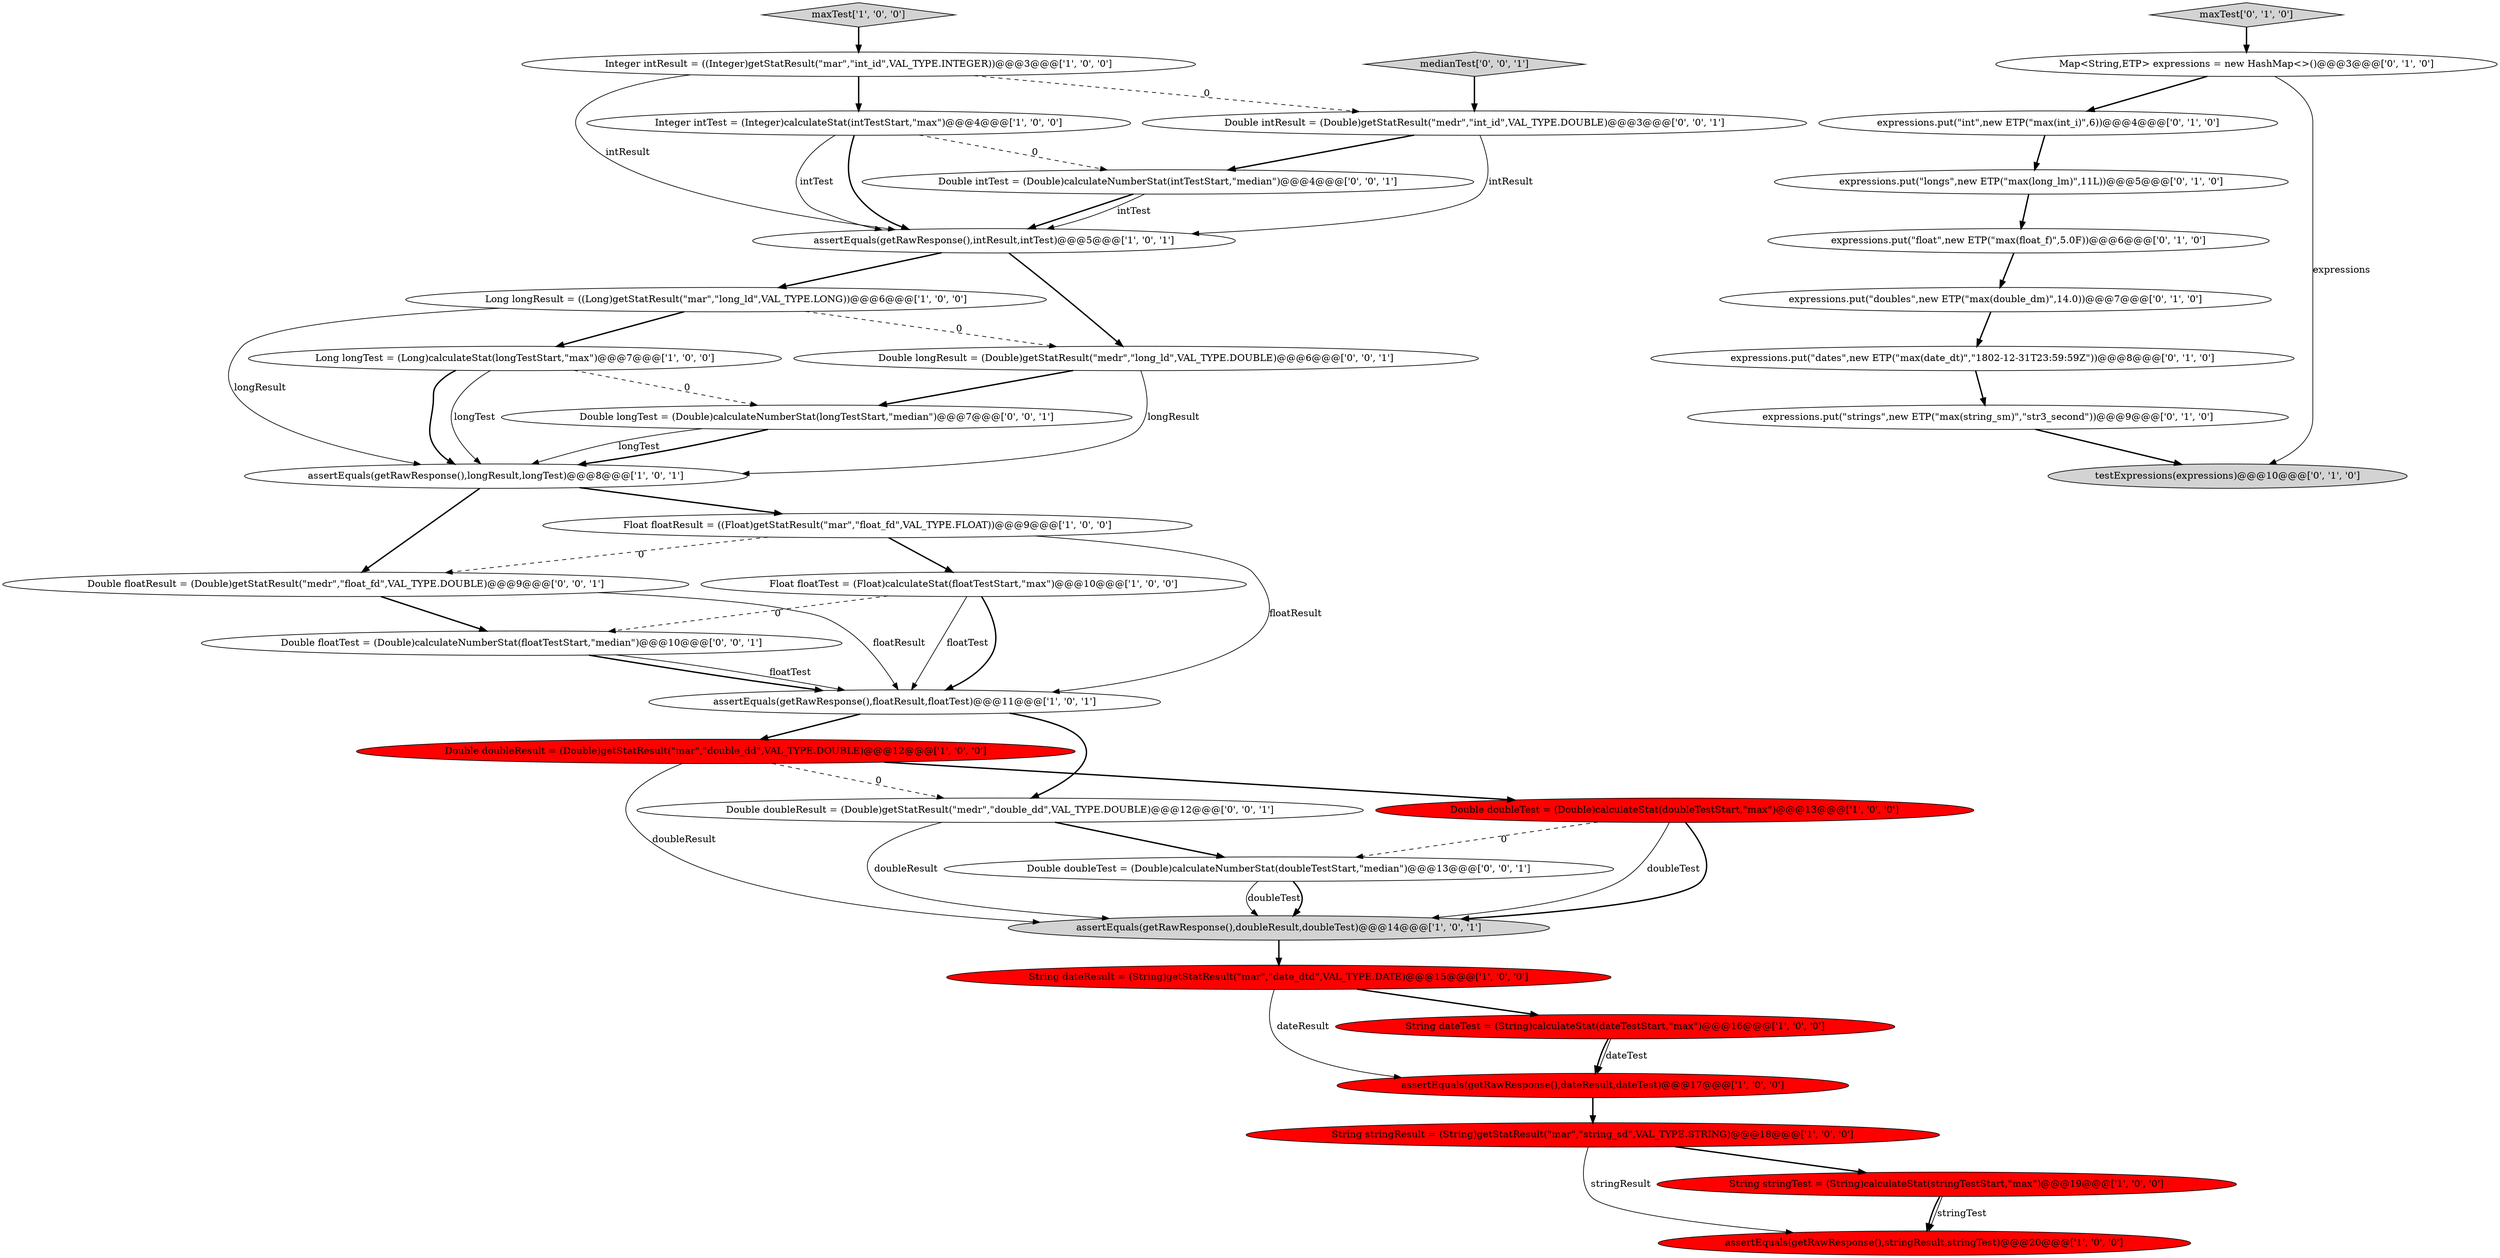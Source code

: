 digraph {
6 [style = filled, label = "Integer intResult = ((Integer)getStatResult(\"mar\",\"int_id\",VAL_TYPE.INTEGER))@@@3@@@['1', '0', '0']", fillcolor = white, shape = ellipse image = "AAA0AAABBB1BBB"];
20 [style = filled, label = "expressions.put(\"float\",new ETP(\"max(float_f)\",5.0F))@@@6@@@['0', '1', '0']", fillcolor = white, shape = ellipse image = "AAA0AAABBB2BBB"];
2 [style = filled, label = "Double doubleResult = (Double)getStatResult(\"mar\",\"double_dd\",VAL_TYPE.DOUBLE)@@@12@@@['1', '0', '0']", fillcolor = red, shape = ellipse image = "AAA1AAABBB1BBB"];
11 [style = filled, label = "Integer intTest = (Integer)calculateStat(intTestStart,\"max\")@@@4@@@['1', '0', '0']", fillcolor = white, shape = ellipse image = "AAA0AAABBB1BBB"];
26 [style = filled, label = "maxTest['0', '1', '0']", fillcolor = lightgray, shape = diamond image = "AAA0AAABBB2BBB"];
12 [style = filled, label = "Long longResult = ((Long)getStatResult(\"mar\",\"long_ld\",VAL_TYPE.LONG))@@@6@@@['1', '0', '0']", fillcolor = white, shape = ellipse image = "AAA0AAABBB1BBB"];
13 [style = filled, label = "String stringResult = (String)getStatResult(\"mar\",\"string_sd\",VAL_TYPE.STRING)@@@18@@@['1', '0', '0']", fillcolor = red, shape = ellipse image = "AAA1AAABBB1BBB"];
18 [style = filled, label = "String stringTest = (String)calculateStat(stringTestStart,\"max\")@@@19@@@['1', '0', '0']", fillcolor = red, shape = ellipse image = "AAA1AAABBB1BBB"];
4 [style = filled, label = "assertEquals(getRawResponse(),stringResult,stringTest)@@@20@@@['1', '0', '0']", fillcolor = red, shape = ellipse image = "AAA1AAABBB1BBB"];
21 [style = filled, label = "expressions.put(\"int\",new ETP(\"max(int_i)\",6))@@@4@@@['0', '1', '0']", fillcolor = white, shape = ellipse image = "AAA0AAABBB2BBB"];
22 [style = filled, label = "Map<String,ETP> expressions = new HashMap<>()@@@3@@@['0', '1', '0']", fillcolor = white, shape = ellipse image = "AAA0AAABBB2BBB"];
27 [style = filled, label = "testExpressions(expressions)@@@10@@@['0', '1', '0']", fillcolor = lightgray, shape = ellipse image = "AAA0AAABBB2BBB"];
32 [style = filled, label = "Double doubleResult = (Double)getStatResult(\"medr\",\"double_dd\",VAL_TYPE.DOUBLE)@@@12@@@['0', '0', '1']", fillcolor = white, shape = ellipse image = "AAA0AAABBB3BBB"];
25 [style = filled, label = "expressions.put(\"strings\",new ETP(\"max(string_sm)\",\"str3_second\"))@@@9@@@['0', '1', '0']", fillcolor = white, shape = ellipse image = "AAA0AAABBB2BBB"];
31 [style = filled, label = "Double intTest = (Double)calculateNumberStat(intTestStart,\"median\")@@@4@@@['0', '0', '1']", fillcolor = white, shape = ellipse image = "AAA0AAABBB3BBB"];
23 [style = filled, label = "expressions.put(\"longs\",new ETP(\"max(long_lm)\",11L))@@@5@@@['0', '1', '0']", fillcolor = white, shape = ellipse image = "AAA0AAABBB2BBB"];
10 [style = filled, label = "assertEquals(getRawResponse(),longResult,longTest)@@@8@@@['1', '0', '1']", fillcolor = white, shape = ellipse image = "AAA0AAABBB1BBB"];
9 [style = filled, label = "Long longTest = (Long)calculateStat(longTestStart,\"max\")@@@7@@@['1', '0', '0']", fillcolor = white, shape = ellipse image = "AAA0AAABBB1BBB"];
33 [style = filled, label = "Double doubleTest = (Double)calculateNumberStat(doubleTestStart,\"median\")@@@13@@@['0', '0', '1']", fillcolor = white, shape = ellipse image = "AAA0AAABBB3BBB"];
3 [style = filled, label = "assertEquals(getRawResponse(),dateResult,dateTest)@@@17@@@['1', '0', '0']", fillcolor = red, shape = ellipse image = "AAA1AAABBB1BBB"];
34 [style = filled, label = "Double floatTest = (Double)calculateNumberStat(floatTestStart,\"median\")@@@10@@@['0', '0', '1']", fillcolor = white, shape = ellipse image = "AAA0AAABBB3BBB"];
35 [style = filled, label = "Double intResult = (Double)getStatResult(\"medr\",\"int_id\",VAL_TYPE.DOUBLE)@@@3@@@['0', '0', '1']", fillcolor = white, shape = ellipse image = "AAA0AAABBB3BBB"];
36 [style = filled, label = "Double longTest = (Double)calculateNumberStat(longTestStart,\"median\")@@@7@@@['0', '0', '1']", fillcolor = white, shape = ellipse image = "AAA0AAABBB3BBB"];
5 [style = filled, label = "assertEquals(getRawResponse(),doubleResult,doubleTest)@@@14@@@['1', '0', '1']", fillcolor = lightgray, shape = ellipse image = "AAA0AAABBB1BBB"];
7 [style = filled, label = "assertEquals(getRawResponse(),intResult,intTest)@@@5@@@['1', '0', '1']", fillcolor = white, shape = ellipse image = "AAA0AAABBB1BBB"];
1 [style = filled, label = "assertEquals(getRawResponse(),floatResult,floatTest)@@@11@@@['1', '0', '1']", fillcolor = white, shape = ellipse image = "AAA0AAABBB1BBB"];
28 [style = filled, label = "Double floatResult = (Double)getStatResult(\"medr\",\"float_fd\",VAL_TYPE.DOUBLE)@@@9@@@['0', '0', '1']", fillcolor = white, shape = ellipse image = "AAA0AAABBB3BBB"];
16 [style = filled, label = "String dateResult = (String)getStatResult(\"mar\",\"date_dtd\",VAL_TYPE.DATE)@@@15@@@['1', '0', '0']", fillcolor = red, shape = ellipse image = "AAA1AAABBB1BBB"];
19 [style = filled, label = "expressions.put(\"dates\",new ETP(\"max(date_dt)\",\"1802-12-31T23:59:59Z\"))@@@8@@@['0', '1', '0']", fillcolor = white, shape = ellipse image = "AAA0AAABBB2BBB"];
17 [style = filled, label = "Float floatTest = (Float)calculateStat(floatTestStart,\"max\")@@@10@@@['1', '0', '0']", fillcolor = white, shape = ellipse image = "AAA0AAABBB1BBB"];
30 [style = filled, label = "Double longResult = (Double)getStatResult(\"medr\",\"long_ld\",VAL_TYPE.DOUBLE)@@@6@@@['0', '0', '1']", fillcolor = white, shape = ellipse image = "AAA0AAABBB3BBB"];
15 [style = filled, label = "Float floatResult = ((Float)getStatResult(\"mar\",\"float_fd\",VAL_TYPE.FLOAT))@@@9@@@['1', '0', '0']", fillcolor = white, shape = ellipse image = "AAA0AAABBB1BBB"];
8 [style = filled, label = "Double doubleTest = (Double)calculateStat(doubleTestStart,\"max\")@@@13@@@['1', '0', '0']", fillcolor = red, shape = ellipse image = "AAA1AAABBB1BBB"];
14 [style = filled, label = "maxTest['1', '0', '0']", fillcolor = lightgray, shape = diamond image = "AAA0AAABBB1BBB"];
29 [style = filled, label = "medianTest['0', '0', '1']", fillcolor = lightgray, shape = diamond image = "AAA0AAABBB3BBB"];
0 [style = filled, label = "String dateTest = (String)calculateStat(dateTestStart,\"max\")@@@16@@@['1', '0', '0']", fillcolor = red, shape = ellipse image = "AAA1AAABBB1BBB"];
24 [style = filled, label = "expressions.put(\"doubles\",new ETP(\"max(double_dm)\",14.0))@@@7@@@['0', '1', '0']", fillcolor = white, shape = ellipse image = "AAA0AAABBB2BBB"];
9->36 [style = dashed, label="0"];
0->3 [style = bold, label=""];
35->31 [style = bold, label=""];
17->1 [style = solid, label="floatTest"];
16->0 [style = bold, label=""];
23->20 [style = bold, label=""];
13->4 [style = solid, label="stringResult"];
24->19 [style = bold, label=""];
10->15 [style = bold, label=""];
10->28 [style = bold, label=""];
17->1 [style = bold, label=""];
6->7 [style = solid, label="intResult"];
28->34 [style = bold, label=""];
7->30 [style = bold, label=""];
15->28 [style = dashed, label="0"];
7->12 [style = bold, label=""];
33->5 [style = solid, label="doubleTest"];
17->34 [style = dashed, label="0"];
34->1 [style = bold, label=""];
8->33 [style = dashed, label="0"];
2->32 [style = dashed, label="0"];
22->21 [style = bold, label=""];
36->10 [style = solid, label="longTest"];
2->5 [style = solid, label="doubleResult"];
30->36 [style = bold, label=""];
30->10 [style = solid, label="longResult"];
8->5 [style = solid, label="doubleTest"];
9->10 [style = bold, label=""];
33->5 [style = bold, label=""];
12->30 [style = dashed, label="0"];
12->9 [style = bold, label=""];
31->7 [style = bold, label=""];
32->33 [style = bold, label=""];
19->25 [style = bold, label=""];
26->22 [style = bold, label=""];
28->1 [style = solid, label="floatResult"];
32->5 [style = solid, label="doubleResult"];
6->35 [style = dashed, label="0"];
5->16 [style = bold, label=""];
9->10 [style = solid, label="longTest"];
25->27 [style = bold, label=""];
22->27 [style = solid, label="expressions"];
31->7 [style = solid, label="intTest"];
15->17 [style = bold, label=""];
12->10 [style = solid, label="longResult"];
18->4 [style = bold, label=""];
8->5 [style = bold, label=""];
11->31 [style = dashed, label="0"];
18->4 [style = solid, label="stringTest"];
6->11 [style = bold, label=""];
16->3 [style = solid, label="dateResult"];
34->1 [style = solid, label="floatTest"];
3->13 [style = bold, label=""];
1->32 [style = bold, label=""];
0->3 [style = solid, label="dateTest"];
1->2 [style = bold, label=""];
11->7 [style = solid, label="intTest"];
29->35 [style = bold, label=""];
20->24 [style = bold, label=""];
15->1 [style = solid, label="floatResult"];
35->7 [style = solid, label="intResult"];
14->6 [style = bold, label=""];
11->7 [style = bold, label=""];
13->18 [style = bold, label=""];
2->8 [style = bold, label=""];
36->10 [style = bold, label=""];
21->23 [style = bold, label=""];
}
